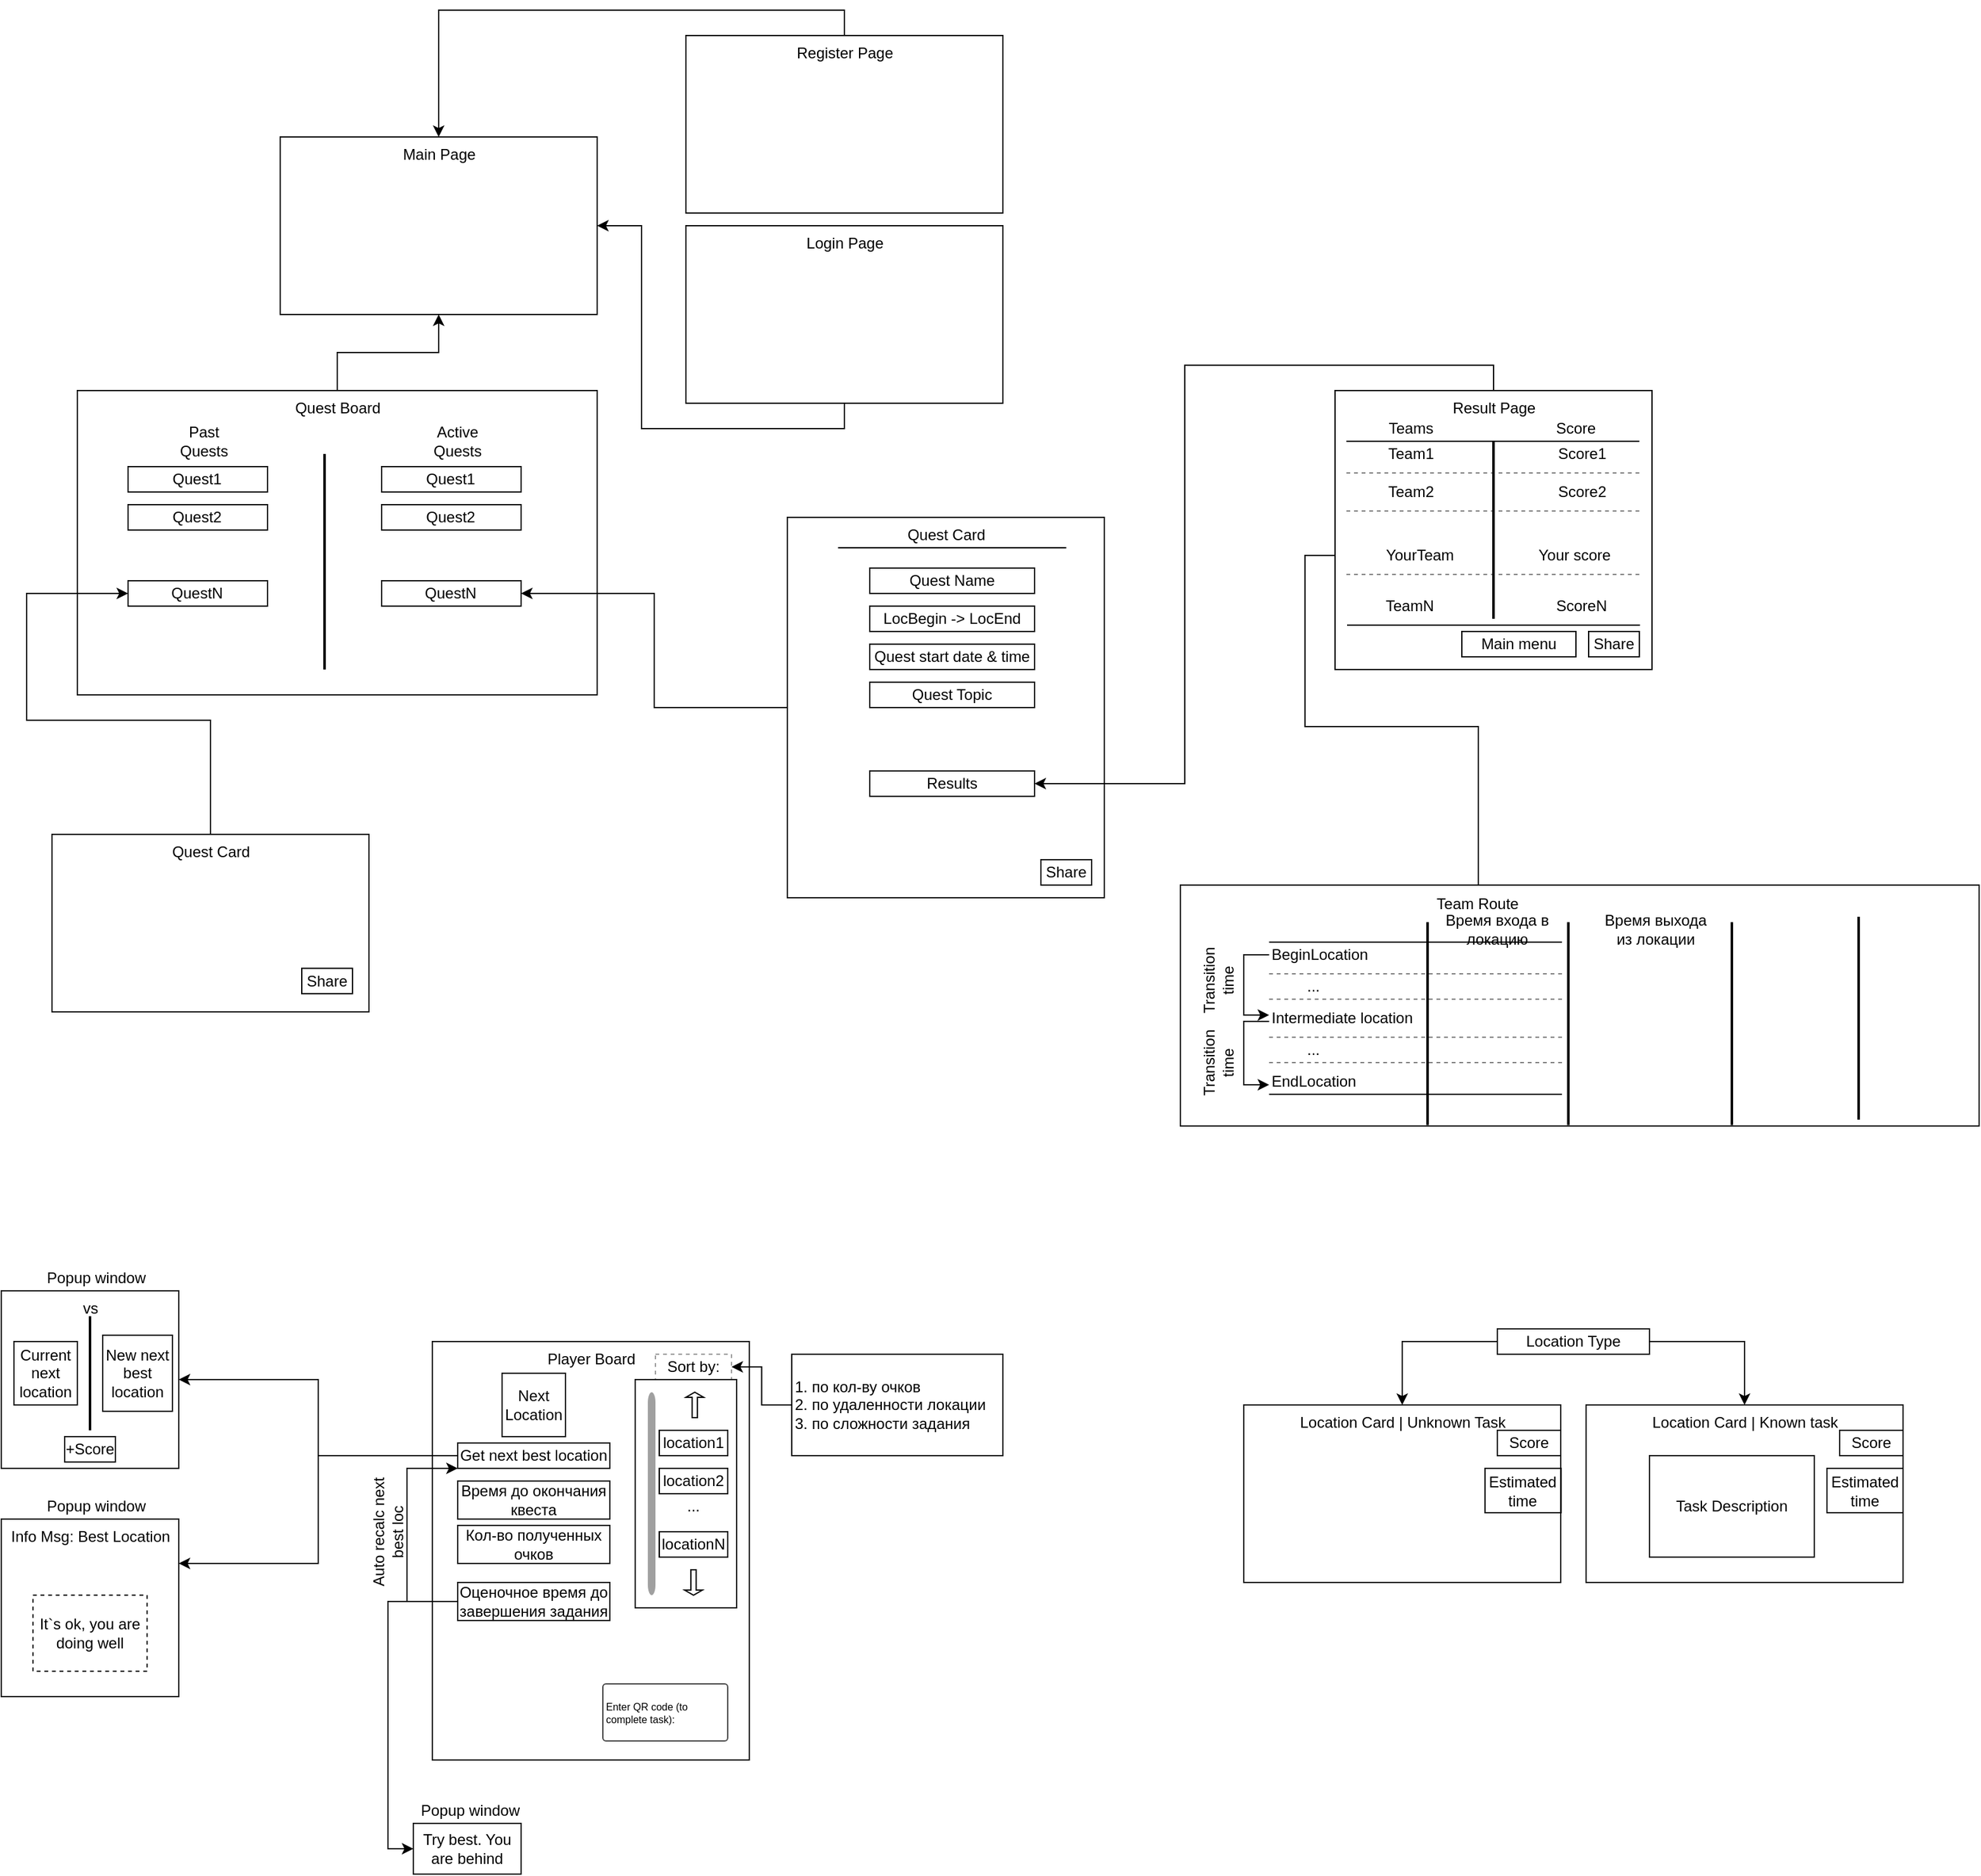 <mxfile version="12.4.3" type="github" pages="1">
  <diagram id="uhWmLtL_mlbMSiD60dIe" name="Page-1">
    <mxGraphModel dx="321" dy="1556" grid="1" gridSize="10" guides="1" tooltips="1" connect="1" arrows="1" fold="1" page="1" pageScale="1" pageWidth="827" pageHeight="1169" math="0" shadow="0">
      <root>
        <mxCell id="0"/>
        <mxCell id="1" parent="0"/>
        <mxCell id="awnS2J-k5LD-N1z2mUiL-90" value="Player Board" style="html=1;verticalAlign=top;" parent="1" vertex="1">
          <mxGeometry x="400" y="410" width="250" height="330" as="geometry"/>
        </mxCell>
        <mxCell id="awnS2J-k5LD-N1z2mUiL-102" value="" style="rounded=0;whiteSpace=wrap;html=1;strokeColor=#000000;" parent="1" vertex="1">
          <mxGeometry x="560" y="440" width="80" height="180" as="geometry"/>
        </mxCell>
        <mxCell id="awnS2J-k5LD-N1z2mUiL-8" style="edgeStyle=orthogonalEdgeStyle;rounded=0;orthogonalLoop=1;jettySize=auto;html=1;exitX=0.5;exitY=0;exitDx=0;exitDy=0;entryX=0.5;entryY=0;entryDx=0;entryDy=0;" parent="1" source="awnS2J-k5LD-N1z2mUiL-2" target="awnS2J-k5LD-N1z2mUiL-7" edge="1">
          <mxGeometry relative="1" as="geometry">
            <mxPoint x="110" y="-390" as="sourcePoint"/>
            <mxPoint x="440" y="-370" as="targetPoint"/>
          </mxGeometry>
        </mxCell>
        <mxCell id="awnS2J-k5LD-N1z2mUiL-2" value="Register Page" style="html=1;verticalAlign=top;" parent="1" vertex="1">
          <mxGeometry x="600" y="-620" width="250" height="140" as="geometry"/>
        </mxCell>
        <mxCell id="awnS2J-k5LD-N1z2mUiL-5" value="Login Page" style="html=1;verticalAlign=top;" parent="1" vertex="1">
          <mxGeometry x="600" y="-470" width="250" height="140" as="geometry"/>
        </mxCell>
        <mxCell id="awnS2J-k5LD-N1z2mUiL-7" value="Main Page" style="html=1;verticalAlign=top;" parent="1" vertex="1">
          <mxGeometry x="280" y="-540" width="250" height="140" as="geometry"/>
        </mxCell>
        <mxCell id="awnS2J-k5LD-N1z2mUiL-9" style="edgeStyle=orthogonalEdgeStyle;rounded=0;orthogonalLoop=1;jettySize=auto;html=1;exitX=0.5;exitY=1;exitDx=0;exitDy=0;entryX=1;entryY=0.5;entryDx=0;entryDy=0;" parent="1" source="awnS2J-k5LD-N1z2mUiL-5" target="awnS2J-k5LD-N1z2mUiL-7" edge="1">
          <mxGeometry relative="1" as="geometry">
            <mxPoint x="20" y="-450.003" as="sourcePoint"/>
            <mxPoint x="330" y="-450.003" as="targetPoint"/>
          </mxGeometry>
        </mxCell>
        <mxCell id="awnS2J-k5LD-N1z2mUiL-18" value="" style="group" parent="1" vertex="1" connectable="0">
          <mxGeometry x="120" y="-340" width="410" height="240" as="geometry"/>
        </mxCell>
        <mxCell id="awnS2J-k5LD-N1z2mUiL-11" value="Quest Board" style="html=1;verticalAlign=top;" parent="awnS2J-k5LD-N1z2mUiL-18" vertex="1">
          <mxGeometry width="410" height="240" as="geometry"/>
        </mxCell>
        <mxCell id="awnS2J-k5LD-N1z2mUiL-15" value="" style="group" parent="awnS2J-k5LD-N1z2mUiL-18" vertex="1" connectable="0">
          <mxGeometry x="40" y="60" width="120" height="20" as="geometry"/>
        </mxCell>
        <mxCell id="awnS2J-k5LD-N1z2mUiL-80" value="" style="group" parent="awnS2J-k5LD-N1z2mUiL-15" vertex="1" connectable="0">
          <mxGeometry width="110" height="20" as="geometry"/>
        </mxCell>
        <mxCell id="awnS2J-k5LD-N1z2mUiL-12" value="" style="rounded=0;whiteSpace=wrap;html=1;" parent="awnS2J-k5LD-N1z2mUiL-80" vertex="1">
          <mxGeometry width="110" height="20" as="geometry"/>
        </mxCell>
        <mxCell id="awnS2J-k5LD-N1z2mUiL-13" value="Quest1" style="text;html=1;strokeColor=none;fillColor=none;align=center;verticalAlign=middle;whiteSpace=wrap;rounded=0;" parent="awnS2J-k5LD-N1z2mUiL-80" vertex="1">
          <mxGeometry x="13.33" y="6.66" width="83.33" height="6.67" as="geometry"/>
        </mxCell>
        <mxCell id="awnS2J-k5LD-N1z2mUiL-29" value="Past Quests" style="text;html=1;strokeColor=none;fillColor=none;align=center;verticalAlign=middle;whiteSpace=wrap;rounded=0;" parent="awnS2J-k5LD-N1z2mUiL-18" vertex="1">
          <mxGeometry x="80" y="30" width="40" height="20" as="geometry"/>
        </mxCell>
        <mxCell id="awnS2J-k5LD-N1z2mUiL-30" value="Active Quests" style="text;html=1;strokeColor=none;fillColor=none;align=center;verticalAlign=middle;whiteSpace=wrap;rounded=0;" parent="awnS2J-k5LD-N1z2mUiL-18" vertex="1">
          <mxGeometry x="280" y="30" width="40" height="20" as="geometry"/>
        </mxCell>
        <mxCell id="awnS2J-k5LD-N1z2mUiL-40" value="" style="group" parent="awnS2J-k5LD-N1z2mUiL-18" vertex="1" connectable="0">
          <mxGeometry x="240" y="60" width="120" height="20" as="geometry"/>
        </mxCell>
        <mxCell id="awnS2J-k5LD-N1z2mUiL-78" value="" style="group" parent="awnS2J-k5LD-N1z2mUiL-40" vertex="1" connectable="0">
          <mxGeometry width="110" height="20" as="geometry"/>
        </mxCell>
        <mxCell id="awnS2J-k5LD-N1z2mUiL-41" value="" style="rounded=0;whiteSpace=wrap;html=1;" parent="awnS2J-k5LD-N1z2mUiL-78" vertex="1">
          <mxGeometry width="110" height="20" as="geometry"/>
        </mxCell>
        <mxCell id="awnS2J-k5LD-N1z2mUiL-42" value="Quest1" style="text;html=1;strokeColor=none;fillColor=none;align=center;verticalAlign=middle;whiteSpace=wrap;rounded=0;" parent="awnS2J-k5LD-N1z2mUiL-78" vertex="1">
          <mxGeometry x="13.33" y="6.66" width="83.33" height="6.67" as="geometry"/>
        </mxCell>
        <mxCell id="awnS2J-k5LD-N1z2mUiL-46" value="" style="group" parent="awnS2J-k5LD-N1z2mUiL-18" vertex="1" connectable="0">
          <mxGeometry x="40" y="90" width="120" height="20" as="geometry"/>
        </mxCell>
        <mxCell id="awnS2J-k5LD-N1z2mUiL-81" value="" style="group" parent="awnS2J-k5LD-N1z2mUiL-46" vertex="1" connectable="0">
          <mxGeometry width="110" height="20" as="geometry"/>
        </mxCell>
        <mxCell id="awnS2J-k5LD-N1z2mUiL-47" value="" style="rounded=0;whiteSpace=wrap;html=1;" parent="awnS2J-k5LD-N1z2mUiL-81" vertex="1">
          <mxGeometry width="110" height="20" as="geometry"/>
        </mxCell>
        <mxCell id="awnS2J-k5LD-N1z2mUiL-48" value="Quest2" style="text;html=1;strokeColor=none;fillColor=none;align=center;verticalAlign=middle;whiteSpace=wrap;rounded=0;" parent="awnS2J-k5LD-N1z2mUiL-81" vertex="1">
          <mxGeometry x="13.33" y="6.66" width="83.33" height="6.67" as="geometry"/>
        </mxCell>
        <mxCell id="awnS2J-k5LD-N1z2mUiL-75" value="" style="group" parent="awnS2J-k5LD-N1z2mUiL-18" vertex="1" connectable="0">
          <mxGeometry x="40" y="150" width="110" height="20" as="geometry"/>
        </mxCell>
        <mxCell id="awnS2J-k5LD-N1z2mUiL-73" value="" style="rounded=0;whiteSpace=wrap;html=1;" parent="awnS2J-k5LD-N1z2mUiL-75" vertex="1">
          <mxGeometry width="110" height="20" as="geometry"/>
        </mxCell>
        <mxCell id="awnS2J-k5LD-N1z2mUiL-74" value="QuestN" style="text;html=1;strokeColor=none;fillColor=none;align=center;verticalAlign=middle;whiteSpace=wrap;rounded=0;" parent="awnS2J-k5LD-N1z2mUiL-75" vertex="1">
          <mxGeometry x="13.33" y="6.66" width="83.33" height="6.67" as="geometry"/>
        </mxCell>
        <mxCell id="awnS2J-k5LD-N1z2mUiL-76" value="" style="group" parent="awnS2J-k5LD-N1z2mUiL-18" vertex="1" connectable="0">
          <mxGeometry x="240" y="150" width="110" height="20" as="geometry"/>
        </mxCell>
        <mxCell id="awnS2J-k5LD-N1z2mUiL-71" value="" style="rounded=0;whiteSpace=wrap;html=1;" parent="awnS2J-k5LD-N1z2mUiL-76" vertex="1">
          <mxGeometry width="110" height="20" as="geometry"/>
        </mxCell>
        <mxCell id="awnS2J-k5LD-N1z2mUiL-72" value="QuestN" style="text;html=1;strokeColor=none;fillColor=none;align=center;verticalAlign=middle;whiteSpace=wrap;rounded=0;" parent="awnS2J-k5LD-N1z2mUiL-76" vertex="1">
          <mxGeometry x="13.33" y="6.66" width="83.33" height="6.67" as="geometry"/>
        </mxCell>
        <mxCell id="awnS2J-k5LD-N1z2mUiL-77" value="" style="group" parent="awnS2J-k5LD-N1z2mUiL-18" vertex="1" connectable="0">
          <mxGeometry x="240" y="90" width="120" height="20" as="geometry"/>
        </mxCell>
        <mxCell id="awnS2J-k5LD-N1z2mUiL-43" value="" style="group" parent="awnS2J-k5LD-N1z2mUiL-77" vertex="1" connectable="0">
          <mxGeometry width="120" height="20" as="geometry"/>
        </mxCell>
        <mxCell id="awnS2J-k5LD-N1z2mUiL-44" value="" style="rounded=0;whiteSpace=wrap;html=1;" parent="awnS2J-k5LD-N1z2mUiL-43" vertex="1">
          <mxGeometry width="110" height="20" as="geometry"/>
        </mxCell>
        <mxCell id="awnS2J-k5LD-N1z2mUiL-45" value="Quest2" style="text;html=1;strokeColor=none;fillColor=none;align=center;verticalAlign=middle;whiteSpace=wrap;rounded=0;" parent="awnS2J-k5LD-N1z2mUiL-43" vertex="1">
          <mxGeometry x="13.33" y="6.66" width="83.33" height="6.67" as="geometry"/>
        </mxCell>
        <mxCell id="awnS2J-k5LD-N1z2mUiL-100" value="" style="line;strokeWidth=2;direction=south;html=1;" parent="awnS2J-k5LD-N1z2mUiL-18" vertex="1">
          <mxGeometry x="190" y="50" width="10" height="170" as="geometry"/>
        </mxCell>
        <mxCell id="awnS2J-k5LD-N1z2mUiL-82" style="edgeStyle=orthogonalEdgeStyle;rounded=0;orthogonalLoop=1;jettySize=auto;html=1;exitX=0.5;exitY=0;exitDx=0;exitDy=0;entryX=0.5;entryY=1;entryDx=0;entryDy=0;" parent="1" source="awnS2J-k5LD-N1z2mUiL-11" target="awnS2J-k5LD-N1z2mUiL-7" edge="1">
          <mxGeometry relative="1" as="geometry"/>
        </mxCell>
        <mxCell id="awnS2J-k5LD-N1z2mUiL-85" style="edgeStyle=orthogonalEdgeStyle;rounded=0;orthogonalLoop=1;jettySize=auto;html=1;entryX=1;entryY=0.5;entryDx=0;entryDy=0;" parent="1" source="awnS2J-k5LD-N1z2mUiL-84" target="awnS2J-k5LD-N1z2mUiL-71" edge="1">
          <mxGeometry relative="1" as="geometry"/>
        </mxCell>
        <mxCell id="awnS2J-k5LD-N1z2mUiL-87" style="edgeStyle=orthogonalEdgeStyle;rounded=0;orthogonalLoop=1;jettySize=auto;html=1;entryX=0;entryY=0.5;entryDx=0;entryDy=0;" parent="1" source="awnS2J-k5LD-N1z2mUiL-86" target="awnS2J-k5LD-N1z2mUiL-73" edge="1">
          <mxGeometry relative="1" as="geometry"/>
        </mxCell>
        <mxCell id="awnS2J-k5LD-N1z2mUiL-101" value="" style="html=1;verticalLabelPosition=bottom;labelBackgroundColor=#ffffff;verticalAlign=top;shadow=0;dashed=0;strokeWidth=2;shape=mxgraph.ios7.misc.scroll_(vertical);fillColor=#a0a0a0;" parent="1" vertex="1">
          <mxGeometry x="570" y="450" width="6" height="160" as="geometry"/>
        </mxCell>
        <mxCell id="awnS2J-k5LD-N1z2mUiL-103" value="Sort by:" style="text;html=1;strokeColor=#000000;fillColor=none;align=center;verticalAlign=middle;whiteSpace=wrap;rounded=0;dashed=1;opacity=40;" parent="1" vertex="1">
          <mxGeometry x="576" y="420" width="60" height="20" as="geometry"/>
        </mxCell>
        <mxCell id="awnS2J-k5LD-N1z2mUiL-122" style="edgeStyle=orthogonalEdgeStyle;rounded=0;orthogonalLoop=1;jettySize=auto;html=1;exitX=0;exitY=0.5;exitDx=0;exitDy=0;entryX=1;entryY=0.5;entryDx=0;entryDy=0;" parent="1" source="awnS2J-k5LD-N1z2mUiL-105" target="awnS2J-k5LD-N1z2mUiL-93" edge="1">
          <mxGeometry relative="1" as="geometry"/>
        </mxCell>
        <mxCell id="awnS2J-k5LD-N1z2mUiL-123" style="edgeStyle=orthogonalEdgeStyle;rounded=0;orthogonalLoop=1;jettySize=auto;html=1;exitX=0;exitY=0.5;exitDx=0;exitDy=0;entryX=1;entryY=0.25;entryDx=0;entryDy=0;" parent="1" source="awnS2J-k5LD-N1z2mUiL-105" target="awnS2J-k5LD-N1z2mUiL-120" edge="1">
          <mxGeometry relative="1" as="geometry"/>
        </mxCell>
        <mxCell id="awnS2J-k5LD-N1z2mUiL-104" value="Next Location " style="text;html=1;strokeColor=#000000;fillColor=none;align=center;verticalAlign=middle;whiteSpace=wrap;rounded=0;" parent="1" vertex="1">
          <mxGeometry x="455" y="435" width="50" height="50" as="geometry"/>
        </mxCell>
        <mxCell id="awnS2J-k5LD-N1z2mUiL-105" value="Get next best location" style="text;html=1;strokeColor=#000000;fillColor=none;align=center;verticalAlign=middle;whiteSpace=wrap;rounded=0;" parent="1" vertex="1">
          <mxGeometry x="420" y="490" width="120" height="20" as="geometry"/>
        </mxCell>
        <mxCell id="awnS2J-k5LD-N1z2mUiL-106" value="location1" style="text;html=1;strokeColor=#000000;fillColor=none;align=center;verticalAlign=middle;whiteSpace=wrap;rounded=0;" parent="1" vertex="1">
          <mxGeometry x="579" y="480" width="54" height="20" as="geometry"/>
        </mxCell>
        <mxCell id="awnS2J-k5LD-N1z2mUiL-107" value="location2" style="text;html=1;strokeColor=#000000;fillColor=none;align=center;verticalAlign=middle;whiteSpace=wrap;rounded=0;" parent="1" vertex="1">
          <mxGeometry x="579" y="510" width="54" height="20" as="geometry"/>
        </mxCell>
        <mxCell id="awnS2J-k5LD-N1z2mUiL-108" value="locationN" style="text;html=1;strokeColor=#000000;fillColor=none;align=center;verticalAlign=middle;whiteSpace=wrap;rounded=0;" parent="1" vertex="1">
          <mxGeometry x="579" y="560" width="54" height="20" as="geometry"/>
        </mxCell>
        <mxCell id="awnS2J-k5LD-N1z2mUiL-109" value="..." style="text;html=1;strokeColor=none;fillColor=none;align=center;verticalAlign=middle;whiteSpace=wrap;rounded=0;" parent="1" vertex="1">
          <mxGeometry x="579" y="530" width="54" height="20" as="geometry"/>
        </mxCell>
        <mxCell id="awnS2J-k5LD-N1z2mUiL-112" value="" style="shape=singleArrow;direction=south;whiteSpace=wrap;html=1;strokeColor=#000000;" parent="1" vertex="1">
          <mxGeometry x="599" y="590" width="14" height="20" as="geometry"/>
        </mxCell>
        <mxCell id="awnS2J-k5LD-N1z2mUiL-113" value="" style="shape=singleArrow;direction=south;whiteSpace=wrap;html=1;strokeColor=#000000;rotation=180;" parent="1" vertex="1">
          <mxGeometry x="600" y="450" width="14" height="20" as="geometry"/>
        </mxCell>
        <mxCell id="awnS2J-k5LD-N1z2mUiL-114" value="Время до окончания квеста" style="text;html=1;strokeColor=#000000;fillColor=none;align=center;verticalAlign=middle;whiteSpace=wrap;rounded=0;" parent="1" vertex="1">
          <mxGeometry x="420" y="520" width="120" height="30" as="geometry"/>
        </mxCell>
        <mxCell id="awnS2J-k5LD-N1z2mUiL-115" value="Кол-во полученных очков" style="text;html=1;strokeColor=#000000;fillColor=none;align=center;verticalAlign=middle;whiteSpace=wrap;rounded=0;" parent="1" vertex="1">
          <mxGeometry x="420" y="555" width="120" height="30" as="geometry"/>
        </mxCell>
        <mxCell id="awnS2J-k5LD-N1z2mUiL-126" style="edgeStyle=orthogonalEdgeStyle;rounded=0;orthogonalLoop=1;jettySize=auto;html=1;exitX=0;exitY=0.5;exitDx=0;exitDy=0;entryX=0;entryY=0.5;entryDx=0;entryDy=0;" parent="1" source="awnS2J-k5LD-N1z2mUiL-116" target="awnS2J-k5LD-N1z2mUiL-125" edge="1">
          <mxGeometry relative="1" as="geometry">
            <mxPoint x="350" y="800" as="targetPoint"/>
          </mxGeometry>
        </mxCell>
        <mxCell id="awnS2J-k5LD-N1z2mUiL-116" value="Оценочное время до завершения задания" style="text;html=1;strokeColor=#000000;fillColor=none;align=center;verticalAlign=middle;whiteSpace=wrap;rounded=0;" parent="1" vertex="1">
          <mxGeometry x="420" y="600" width="120" height="30" as="geometry"/>
        </mxCell>
        <mxCell id="awnS2J-k5LD-N1z2mUiL-119" value="" style="group" parent="1" vertex="1" connectable="0">
          <mxGeometry x="60" y="530" width="150" height="160" as="geometry"/>
        </mxCell>
        <mxCell id="awnS2J-k5LD-N1z2mUiL-120" value="Info Msg: Best Location" style="html=1;verticalAlign=top;" parent="awnS2J-k5LD-N1z2mUiL-119" vertex="1">
          <mxGeometry y="20" width="140" height="140" as="geometry"/>
        </mxCell>
        <mxCell id="awnS2J-k5LD-N1z2mUiL-121" value="Popup window" style="text;html=1;strokeColor=none;fillColor=none;align=center;verticalAlign=middle;whiteSpace=wrap;rounded=0;" parent="awnS2J-k5LD-N1z2mUiL-119" vertex="1">
          <mxGeometry x="25" width="100" height="20" as="geometry"/>
        </mxCell>
        <mxCell id="awnS2J-k5LD-N1z2mUiL-127" value="It`s ok, you are doing well" style="text;html=1;strokeColor=#000000;fillColor=none;align=center;verticalAlign=middle;whiteSpace=wrap;rounded=0;dashed=1;" parent="awnS2J-k5LD-N1z2mUiL-119" vertex="1">
          <mxGeometry x="25" y="80" width="90" height="60" as="geometry"/>
        </mxCell>
        <mxCell id="awnS2J-k5LD-N1z2mUiL-187" value="" style="group" parent="1" vertex="1" connectable="0">
          <mxGeometry x="380" y="760" width="100" height="70" as="geometry"/>
        </mxCell>
        <mxCell id="awnS2J-k5LD-N1z2mUiL-125" value="Try best. You are behind" style="text;html=1;strokeColor=#000000;fillColor=none;align=center;verticalAlign=middle;whiteSpace=wrap;rounded=0;" parent="awnS2J-k5LD-N1z2mUiL-187" vertex="1">
          <mxGeometry x="5" y="30" width="85" height="40" as="geometry"/>
        </mxCell>
        <mxCell id="awnS2J-k5LD-N1z2mUiL-186" value="Popup window" style="text;html=1;strokeColor=none;fillColor=none;align=center;verticalAlign=middle;whiteSpace=wrap;rounded=0;" parent="awnS2J-k5LD-N1z2mUiL-187" vertex="1">
          <mxGeometry y="10" width="100" height="20" as="geometry"/>
        </mxCell>
        <mxCell id="awnS2J-k5LD-N1z2mUiL-189" value="" style="group" parent="1" vertex="1" connectable="0">
          <mxGeometry x="60" y="350" width="155" height="200" as="geometry"/>
        </mxCell>
        <mxCell id="awnS2J-k5LD-N1z2mUiL-118" value="" style="group" parent="awnS2J-k5LD-N1z2mUiL-189" vertex="1" connectable="0">
          <mxGeometry width="150" height="160" as="geometry"/>
        </mxCell>
        <mxCell id="awnS2J-k5LD-N1z2mUiL-93" value="vs" style="html=1;verticalAlign=top;" parent="awnS2J-k5LD-N1z2mUiL-118" vertex="1">
          <mxGeometry y="20" width="140" height="140" as="geometry"/>
        </mxCell>
        <mxCell id="awnS2J-k5LD-N1z2mUiL-117" value="Popup window" style="text;html=1;strokeColor=none;fillColor=none;align=center;verticalAlign=middle;whiteSpace=wrap;rounded=0;" parent="awnS2J-k5LD-N1z2mUiL-118" vertex="1">
          <mxGeometry x="25" width="100" height="20" as="geometry"/>
        </mxCell>
        <mxCell id="awnS2J-k5LD-N1z2mUiL-183" value="Current next location" style="text;html=1;strokeColor=#000000;fillColor=none;align=center;verticalAlign=middle;whiteSpace=wrap;rounded=0;" parent="awnS2J-k5LD-N1z2mUiL-118" vertex="1">
          <mxGeometry x="10" y="60" width="50" height="50" as="geometry"/>
        </mxCell>
        <mxCell id="awnS2J-k5LD-N1z2mUiL-184" value="New next best location" style="text;html=1;strokeColor=#000000;fillColor=none;align=center;verticalAlign=middle;whiteSpace=wrap;rounded=0;" parent="awnS2J-k5LD-N1z2mUiL-118" vertex="1">
          <mxGeometry x="80" y="55" width="55" height="60" as="geometry"/>
        </mxCell>
        <mxCell id="awnS2J-k5LD-N1z2mUiL-185" value="+Score" style="text;html=1;strokeColor=#000000;fillColor=none;align=center;verticalAlign=middle;whiteSpace=wrap;rounded=0;" parent="awnS2J-k5LD-N1z2mUiL-118" vertex="1">
          <mxGeometry x="50" y="135" width="40" height="20" as="geometry"/>
        </mxCell>
        <mxCell id="awnS2J-k5LD-N1z2mUiL-182" value="" style="line;strokeWidth=2;direction=south;html=1;" parent="awnS2J-k5LD-N1z2mUiL-118" vertex="1">
          <mxGeometry x="65" y="40" width="10" height="90" as="geometry"/>
        </mxCell>
        <mxCell id="awnS2J-k5LD-N1z2mUiL-190" value="" style="group" parent="1" vertex="1" connectable="0">
          <mxGeometry x="310" y="510" width="110" height="105" as="geometry"/>
        </mxCell>
        <mxCell id="awnS2J-k5LD-N1z2mUiL-124" style="edgeStyle=orthogonalEdgeStyle;rounded=0;orthogonalLoop=1;jettySize=auto;html=1;exitX=0;exitY=0.5;exitDx=0;exitDy=0;entryX=0;entryY=1;entryDx=0;entryDy=0;" parent="awnS2J-k5LD-N1z2mUiL-190" source="awnS2J-k5LD-N1z2mUiL-116" target="awnS2J-k5LD-N1z2mUiL-105" edge="1">
          <mxGeometry relative="1" as="geometry">
            <Array as="points">
              <mxPoint x="70" y="105"/>
              <mxPoint x="70"/>
            </Array>
          </mxGeometry>
        </mxCell>
        <mxCell id="awnS2J-k5LD-N1z2mUiL-188" value="Auto recalc next best loc" style="text;html=1;strokeColor=none;fillColor=none;align=center;verticalAlign=middle;whiteSpace=wrap;rounded=0;rotation=-90;" parent="awnS2J-k5LD-N1z2mUiL-190" vertex="1">
          <mxGeometry y="40" width="110" height="20" as="geometry"/>
        </mxCell>
        <mxCell id="awnS2J-k5LD-N1z2mUiL-227" value="Enter QR code (to complete task):" style="strokeWidth=1;html=1;shadow=0;dashed=0;shape=mxgraph.ios.iTextInput;strokeColor=#444444;buttonText=;fontSize=8;whiteSpace=wrap;align=left;fillColor=none;" parent="1" vertex="1">
          <mxGeometry x="534.5" y="680" width="98.5" height="45" as="geometry"/>
        </mxCell>
        <mxCell id="awnS2J-k5LD-N1z2mUiL-233" style="edgeStyle=orthogonalEdgeStyle;rounded=0;orthogonalLoop=1;jettySize=auto;html=1;exitX=0;exitY=0.5;exitDx=0;exitDy=0;entryX=1;entryY=0.5;entryDx=0;entryDy=0;" parent="1" source="awnS2J-k5LD-N1z2mUiL-232" target="awnS2J-k5LD-N1z2mUiL-103" edge="1">
          <mxGeometry relative="1" as="geometry"/>
        </mxCell>
        <mxCell id="awnS2J-k5LD-N1z2mUiL-232" value="1. по кол-ву очков&lt;br&gt;2. по удаленности локации&lt;br&gt;3. по сложности задания" style="text;html=1;strokeColor=#000000;fillColor=none;align=left;verticalAlign=middle;whiteSpace=wrap;rounded=0;" parent="1" vertex="1">
          <mxGeometry x="683.5" y="420" width="166.5" height="80" as="geometry"/>
        </mxCell>
        <mxCell id="awnS2J-k5LD-N1z2mUiL-241" value="" style="group" parent="1" vertex="1" connectable="0">
          <mxGeometry x="680" y="-240" width="250" height="300" as="geometry"/>
        </mxCell>
        <mxCell id="awnS2J-k5LD-N1z2mUiL-84" value="Quest Card" style="html=1;verticalAlign=top;" parent="awnS2J-k5LD-N1z2mUiL-241" vertex="1">
          <mxGeometry width="250" height="300" as="geometry"/>
        </mxCell>
        <mxCell id="awnS2J-k5LD-N1z2mUiL-88" value="Share" style="text;html=1;strokeColor=#000000;fillColor=none;align=center;verticalAlign=middle;whiteSpace=wrap;rounded=0;" parent="awnS2J-k5LD-N1z2mUiL-241" vertex="1">
          <mxGeometry x="200" y="270" width="40" height="20" as="geometry"/>
        </mxCell>
        <mxCell id="awnS2J-k5LD-N1z2mUiL-221" value="" style="line;strokeWidth=1;fillColor=none;align=left;verticalAlign=middle;spacingTop=-1;spacingLeft=3;spacingRight=3;rotatable=0;labelPosition=right;points=[];portConstraint=eastwest;fontSize=12;" parent="awnS2J-k5LD-N1z2mUiL-241" vertex="1">
          <mxGeometry x="40" y="20" width="180" height="8" as="geometry"/>
        </mxCell>
        <mxCell id="awnS2J-k5LD-N1z2mUiL-250" value="LocBegin -&amp;gt; LocEnd" style="text;html=1;strokeColor=#000000;fillColor=none;align=center;verticalAlign=middle;whiteSpace=wrap;rounded=0;" parent="awnS2J-k5LD-N1z2mUiL-241" vertex="1">
          <mxGeometry x="65" y="70" width="130" height="20" as="geometry"/>
        </mxCell>
        <mxCell id="awnS2J-k5LD-N1z2mUiL-223" value="Quest start date &amp;amp; time" style="text;html=1;strokeColor=#000000;fillColor=none;align=center;verticalAlign=middle;whiteSpace=wrap;rounded=0;" parent="awnS2J-k5LD-N1z2mUiL-241" vertex="1">
          <mxGeometry x="65" y="100" width="130" height="20" as="geometry"/>
        </mxCell>
        <mxCell id="awnS2J-k5LD-N1z2mUiL-224" value="Quest Topic" style="text;html=1;strokeColor=#000000;fillColor=none;align=center;verticalAlign=middle;whiteSpace=wrap;rounded=0;" parent="awnS2J-k5LD-N1z2mUiL-241" vertex="1">
          <mxGeometry x="65" y="130" width="130" height="20" as="geometry"/>
        </mxCell>
        <mxCell id="awnS2J-k5LD-N1z2mUiL-220" value="Quest Name" style="text;html=1;strokeColor=#000000;fillColor=none;align=center;verticalAlign=middle;whiteSpace=wrap;rounded=0;" parent="awnS2J-k5LD-N1z2mUiL-241" vertex="1">
          <mxGeometry x="65" y="40" width="130" height="20" as="geometry"/>
        </mxCell>
        <mxCell id="awnS2J-k5LD-N1z2mUiL-251" value="Results" style="text;html=1;strokeColor=#000000;fillColor=none;align=center;verticalAlign=middle;whiteSpace=wrap;rounded=0;" parent="awnS2J-k5LD-N1z2mUiL-241" vertex="1">
          <mxGeometry x="65" y="200" width="130" height="20" as="geometry"/>
        </mxCell>
        <mxCell id="awnS2J-k5LD-N1z2mUiL-242" value="" style="group" parent="1" vertex="1" connectable="0">
          <mxGeometry x="100" y="10.0" width="250" height="140" as="geometry"/>
        </mxCell>
        <mxCell id="awnS2J-k5LD-N1z2mUiL-238" value="" style="group" parent="awnS2J-k5LD-N1z2mUiL-242" vertex="1" connectable="0">
          <mxGeometry width="250" height="140" as="geometry"/>
        </mxCell>
        <mxCell id="awnS2J-k5LD-N1z2mUiL-86" value="Quest Card" style="html=1;verticalAlign=top;" parent="awnS2J-k5LD-N1z2mUiL-238" vertex="1">
          <mxGeometry width="250" height="140" as="geometry"/>
        </mxCell>
        <mxCell id="awnS2J-k5LD-N1z2mUiL-89" value="Share" style="text;html=1;strokeColor=#000000;fillColor=none;align=center;verticalAlign=middle;whiteSpace=wrap;rounded=0;" parent="awnS2J-k5LD-N1z2mUiL-238" vertex="1">
          <mxGeometry x="197" y="105.67" width="40" height="20" as="geometry"/>
        </mxCell>
        <mxCell id="awnS2J-k5LD-N1z2mUiL-259" style="edgeStyle=orthogonalEdgeStyle;rounded=0;orthogonalLoop=1;jettySize=auto;html=1;exitX=0.5;exitY=0;exitDx=0;exitDy=0;entryX=1;entryY=0.5;entryDx=0;entryDy=0;" parent="1" source="awnS2J-k5LD-N1z2mUiL-92" target="awnS2J-k5LD-N1z2mUiL-251" edge="1">
          <mxGeometry relative="1" as="geometry"/>
        </mxCell>
        <mxCell id="awnS2J-k5LD-N1z2mUiL-260" style="edgeStyle=orthogonalEdgeStyle;rounded=0;orthogonalLoop=1;jettySize=auto;html=1;exitX=0.5;exitY=0;exitDx=0;exitDy=0;entryX=0;entryY=0.5;entryDx=0;entryDy=0;" parent="1" source="awnS2J-k5LD-N1z2mUiL-246" target="awnS2J-k5LD-N1z2mUiL-207" edge="1">
          <mxGeometry relative="1" as="geometry"/>
        </mxCell>
        <mxCell id="XXiGXRDhDiNtQL4U2uST-3" value="" style="group" parent="1" vertex="1" connectable="0">
          <mxGeometry x="1000" y="50" width="620" height="245" as="geometry"/>
        </mxCell>
        <mxCell id="awnS2J-k5LD-N1z2mUiL-247" value="" style="group" parent="XXiGXRDhDiNtQL4U2uST-3" vertex="1" connectable="0">
          <mxGeometry x="50" width="570" height="245" as="geometry"/>
        </mxCell>
        <mxCell id="awnS2J-k5LD-N1z2mUiL-244" value="" style="rounded=0;whiteSpace=wrap;html=1;strokeColor=#000000;strokeWidth=1;fillColor=none;align=left;" parent="awnS2J-k5LD-N1z2mUiL-247" vertex="1">
          <mxGeometry x="-60" width="630" height="190" as="geometry"/>
        </mxCell>
        <mxCell id="awnS2J-k5LD-N1z2mUiL-246" value="Team Route" style="text;html=1;strokeColor=none;fillColor=none;align=center;verticalAlign=middle;whiteSpace=wrap;rounded=0;" parent="awnS2J-k5LD-N1z2mUiL-247" vertex="1">
          <mxGeometry x="58.333" width="233.333" height="29.231" as="geometry"/>
        </mxCell>
        <mxCell id="awnS2J-k5LD-N1z2mUiL-265" value="EndLocation" style="text;html=1;strokeColor=none;fillColor=none;align=left;verticalAlign=middle;whiteSpace=wrap;rounded=0;" parent="awnS2J-k5LD-N1z2mUiL-247" vertex="1">
          <mxGeometry x="10" y="150" width="90" height="10" as="geometry"/>
        </mxCell>
        <mxCell id="awnS2J-k5LD-N1z2mUiL-283" style="edgeStyle=orthogonalEdgeStyle;rounded=0;orthogonalLoop=1;jettySize=auto;html=1;exitX=0;exitY=0.5;exitDx=0;exitDy=0;entryX=0;entryY=0.25;entryDx=0;entryDy=0;" parent="awnS2J-k5LD-N1z2mUiL-247" source="awnS2J-k5LD-N1z2mUiL-266" target="awnS2J-k5LD-N1z2mUiL-267" edge="1">
          <mxGeometry relative="1" as="geometry"/>
        </mxCell>
        <mxCell id="awnS2J-k5LD-N1z2mUiL-266" value="BeginLocation" style="text;html=1;strokeColor=none;fillColor=none;align=left;verticalAlign=middle;whiteSpace=wrap;rounded=0;" parent="awnS2J-k5LD-N1z2mUiL-247" vertex="1">
          <mxGeometry x="10" y="50" width="100" height="10" as="geometry"/>
        </mxCell>
        <mxCell id="awnS2J-k5LD-N1z2mUiL-284" style="edgeStyle=orthogonalEdgeStyle;rounded=0;orthogonalLoop=1;jettySize=auto;html=1;entryX=0;entryY=0.75;entryDx=0;entryDy=0;exitX=0;exitY=0.75;exitDx=0;exitDy=0;" parent="awnS2J-k5LD-N1z2mUiL-247" source="awnS2J-k5LD-N1z2mUiL-267" target="awnS2J-k5LD-N1z2mUiL-265" edge="1">
          <mxGeometry relative="1" as="geometry">
            <mxPoint x="-130" y="100" as="sourcePoint"/>
          </mxGeometry>
        </mxCell>
        <mxCell id="awnS2J-k5LD-N1z2mUiL-267" value="Intermediate location" style="text;html=1;strokeColor=none;fillColor=none;align=left;verticalAlign=middle;whiteSpace=wrap;rounded=0;" parent="awnS2J-k5LD-N1z2mUiL-247" vertex="1">
          <mxGeometry x="10" y="100" width="120" height="10" as="geometry"/>
        </mxCell>
        <mxCell id="awnS2J-k5LD-N1z2mUiL-268" value="..." style="text;html=1;strokeColor=none;fillColor=none;align=center;verticalAlign=middle;whiteSpace=wrap;rounded=0;" parent="awnS2J-k5LD-N1z2mUiL-247" vertex="1">
          <mxGeometry x="-60" y="75" width="210" height="10" as="geometry"/>
        </mxCell>
        <mxCell id="awnS2J-k5LD-N1z2mUiL-269" value="..." style="text;html=1;strokeColor=none;fillColor=none;align=center;verticalAlign=middle;whiteSpace=wrap;rounded=0;" parent="awnS2J-k5LD-N1z2mUiL-247" vertex="1">
          <mxGeometry x="-60" y="125" width="210" height="10" as="geometry"/>
        </mxCell>
        <mxCell id="awnS2J-k5LD-N1z2mUiL-270" value="" style="line;strokeWidth=1;html=1;fillColor=none;dashed=1;opacity=50;" parent="awnS2J-k5LD-N1z2mUiL-247" vertex="1">
          <mxGeometry x="10" y="65" width="231" height="10" as="geometry"/>
        </mxCell>
        <mxCell id="awnS2J-k5LD-N1z2mUiL-271" value="" style="line;strokeWidth=1;html=1;fillColor=none;dashed=1;opacity=50;" parent="awnS2J-k5LD-N1z2mUiL-247" vertex="1">
          <mxGeometry x="10" y="85" width="231" height="10" as="geometry"/>
        </mxCell>
        <mxCell id="awnS2J-k5LD-N1z2mUiL-272" value="" style="line;strokeWidth=1;html=1;fillColor=none;dashed=1;opacity=50;" parent="awnS2J-k5LD-N1z2mUiL-247" vertex="1">
          <mxGeometry x="10" y="115" width="231" height="10" as="geometry"/>
        </mxCell>
        <mxCell id="awnS2J-k5LD-N1z2mUiL-273" value="" style="line;strokeWidth=1;html=1;fillColor=none;dashed=1;opacity=50;" parent="awnS2J-k5LD-N1z2mUiL-247" vertex="1">
          <mxGeometry x="10" y="135" width="231" height="10" as="geometry"/>
        </mxCell>
        <mxCell id="awnS2J-k5LD-N1z2mUiL-274" value="" style="line;strokeWidth=1;html=1;fillColor=none;" parent="awnS2J-k5LD-N1z2mUiL-247" vertex="1">
          <mxGeometry x="10" y="160" width="231" height="10" as="geometry"/>
        </mxCell>
        <mxCell id="awnS2J-k5LD-N1z2mUiL-275" value="" style="line;strokeWidth=1;html=1;fillColor=none;" parent="awnS2J-k5LD-N1z2mUiL-247" vertex="1">
          <mxGeometry x="10" y="40" width="231" height="10" as="geometry"/>
        </mxCell>
        <mxCell id="awnS2J-k5LD-N1z2mUiL-276" value="" style="line;strokeWidth=2;direction=south;html=1;fillColor=none;align=left;" parent="awnS2J-k5LD-N1z2mUiL-247" vertex="1">
          <mxGeometry x="130" y="29.23" width="10" height="160" as="geometry"/>
        </mxCell>
        <mxCell id="awnS2J-k5LD-N1z2mUiL-277" value="" style="line;strokeWidth=2;direction=south;html=1;fillColor=none;align=left;" parent="awnS2J-k5LD-N1z2mUiL-247" vertex="1">
          <mxGeometry x="241" y="29.23" width="10" height="160" as="geometry"/>
        </mxCell>
        <mxCell id="awnS2J-k5LD-N1z2mUiL-278" value="" style="line;strokeWidth=2;direction=south;html=1;fillColor=none;align=left;" parent="awnS2J-k5LD-N1z2mUiL-247" vertex="1">
          <mxGeometry x="370" y="29.23" width="10" height="160" as="geometry"/>
        </mxCell>
        <mxCell id="awnS2J-k5LD-N1z2mUiL-279" value="" style="line;strokeWidth=2;direction=south;html=1;fillColor=none;align=left;" parent="awnS2J-k5LD-N1z2mUiL-247" vertex="1">
          <mxGeometry x="470" y="25" width="10" height="160" as="geometry"/>
        </mxCell>
        <mxCell id="awnS2J-k5LD-N1z2mUiL-327" value="Время входа в локацию" style="text;html=1;strokeColor=none;fillColor=none;align=center;verticalAlign=middle;whiteSpace=wrap;rounded=0;" parent="awnS2J-k5LD-N1z2mUiL-247" vertex="1">
          <mxGeometry x="140" y="20.77" width="100" height="29.23" as="geometry"/>
        </mxCell>
        <mxCell id="awnS2J-k5LD-N1z2mUiL-328" value="Время выхода из локации" style="text;html=1;strokeColor=none;fillColor=none;align=center;verticalAlign=middle;whiteSpace=wrap;rounded=0;" parent="awnS2J-k5LD-N1z2mUiL-247" vertex="1">
          <mxGeometry x="270" y="20.77" width="90" height="29.23" as="geometry"/>
        </mxCell>
        <mxCell id="awnS2J-k5LD-N1z2mUiL-326" value="Transition time" style="text;html=1;strokeColor=none;fillColor=none;align=center;verticalAlign=middle;whiteSpace=wrap;rounded=0;rotation=270;" parent="XXiGXRDhDiNtQL4U2uST-3" vertex="1">
          <mxGeometry y="130" width="40" height="20" as="geometry"/>
        </mxCell>
        <mxCell id="awnS2J-k5LD-N1z2mUiL-325" value="Transition time" style="text;html=1;strokeColor=none;fillColor=none;align=center;verticalAlign=middle;whiteSpace=wrap;rounded=0;rotation=270;" parent="XXiGXRDhDiNtQL4U2uST-3" vertex="1">
          <mxGeometry y="65" width="40" height="20" as="geometry"/>
        </mxCell>
        <mxCell id="XXiGXRDhDiNtQL4U2uST-6" value="" style="group" parent="1" vertex="1" connectable="0">
          <mxGeometry x="1040" y="400" width="520" height="200" as="geometry"/>
        </mxCell>
        <mxCell id="awnS2J-k5LD-N1z2mUiL-91" value="Location Card | Unknown Task" style="html=1;verticalAlign=top;" parent="XXiGXRDhDiNtQL4U2uST-6" vertex="1">
          <mxGeometry y="60" width="250" height="140" as="geometry"/>
        </mxCell>
        <mxCell id="awnS2J-k5LD-N1z2mUiL-191" value="Location Card | Known task" style="html=1;verticalAlign=top;" parent="XXiGXRDhDiNtQL4U2uST-6" vertex="1">
          <mxGeometry x="270" y="60" width="250" height="140" as="geometry"/>
        </mxCell>
        <mxCell id="awnS2J-k5LD-N1z2mUiL-193" style="edgeStyle=orthogonalEdgeStyle;rounded=0;orthogonalLoop=1;jettySize=auto;html=1;exitX=1;exitY=0.5;exitDx=0;exitDy=0;entryX=0.5;entryY=0;entryDx=0;entryDy=0;" parent="XXiGXRDhDiNtQL4U2uST-6" source="awnS2J-k5LD-N1z2mUiL-192" target="awnS2J-k5LD-N1z2mUiL-191" edge="1">
          <mxGeometry relative="1" as="geometry">
            <mxPoint x="460" y="10" as="targetPoint"/>
          </mxGeometry>
        </mxCell>
        <mxCell id="awnS2J-k5LD-N1z2mUiL-194" style="edgeStyle=orthogonalEdgeStyle;rounded=0;orthogonalLoop=1;jettySize=auto;html=1;exitX=0;exitY=0.5;exitDx=0;exitDy=0;entryX=0.5;entryY=0;entryDx=0;entryDy=0;" parent="XXiGXRDhDiNtQL4U2uST-6" source="awnS2J-k5LD-N1z2mUiL-192" target="awnS2J-k5LD-N1z2mUiL-91" edge="1">
          <mxGeometry relative="1" as="geometry"/>
        </mxCell>
        <mxCell id="awnS2J-k5LD-N1z2mUiL-192" value="Location Type" style="text;html=1;strokeColor=#000000;fillColor=none;align=center;verticalAlign=middle;whiteSpace=wrap;rounded=0;" parent="XXiGXRDhDiNtQL4U2uST-6" vertex="1">
          <mxGeometry x="200" width="120" height="20" as="geometry"/>
        </mxCell>
        <mxCell id="awnS2J-k5LD-N1z2mUiL-195" value="" style="shape=image;html=1;verticalAlign=top;verticalLabelPosition=bottom;labelBackgroundColor=#ffffff;imageAspect=0;aspect=fixed;image=https://cdn2.iconfinder.com/data/icons/identificon/100/question-128.png;strokeColor=#000000;" parent="XXiGXRDhDiNtQL4U2uST-6" vertex="1">
          <mxGeometry x="90" y="100" width="70" height="70" as="geometry"/>
        </mxCell>
        <mxCell id="awnS2J-k5LD-N1z2mUiL-196" value="Task Description" style="text;html=1;strokeColor=#000000;fillColor=none;align=center;verticalAlign=middle;whiteSpace=wrap;rounded=0;" parent="XXiGXRDhDiNtQL4U2uST-6" vertex="1">
          <mxGeometry x="320" y="100" width="130" height="80" as="geometry"/>
        </mxCell>
        <mxCell id="awnS2J-k5LD-N1z2mUiL-197" value="Score" style="text;html=1;strokeColor=#000000;fillColor=none;align=center;verticalAlign=middle;whiteSpace=wrap;rounded=0;" parent="XXiGXRDhDiNtQL4U2uST-6" vertex="1">
          <mxGeometry x="470" y="80" width="50" height="20" as="geometry"/>
        </mxCell>
        <mxCell id="awnS2J-k5LD-N1z2mUiL-198" value="Score" style="text;html=1;strokeColor=#000000;fillColor=none;align=center;verticalAlign=middle;whiteSpace=wrap;rounded=0;" parent="XXiGXRDhDiNtQL4U2uST-6" vertex="1">
          <mxGeometry x="200" y="80" width="50" height="20" as="geometry"/>
        </mxCell>
        <mxCell id="awnS2J-k5LD-N1z2mUiL-234" value="Estimated time" style="text;html=1;strokeColor=#000000;fillColor=none;align=center;verticalAlign=middle;whiteSpace=wrap;rounded=0;" parent="XXiGXRDhDiNtQL4U2uST-6" vertex="1">
          <mxGeometry x="190.29" y="110" width="60" height="35" as="geometry"/>
        </mxCell>
        <mxCell id="awnS2J-k5LD-N1z2mUiL-235" value="Estimated time" style="text;html=1;strokeColor=#000000;fillColor=none;align=center;verticalAlign=middle;whiteSpace=wrap;rounded=0;" parent="XXiGXRDhDiNtQL4U2uST-6" vertex="1">
          <mxGeometry x="460" y="110" width="60" height="35" as="geometry"/>
        </mxCell>
        <mxCell id="XXiGXRDhDiNtQL4U2uST-13" value="" style="group" parent="1" vertex="1" connectable="0">
          <mxGeometry x="1112" y="-340" width="250" height="220" as="geometry"/>
        </mxCell>
        <mxCell id="awnS2J-k5LD-N1z2mUiL-253" value="" style="group" parent="XXiGXRDhDiNtQL4U2uST-13" vertex="1" connectable="0">
          <mxGeometry width="250" height="220" as="geometry"/>
        </mxCell>
        <mxCell id="awnS2J-k5LD-N1z2mUiL-92" value="Result Page" style="html=1;verticalAlign=top;" parent="awnS2J-k5LD-N1z2mUiL-253" vertex="1">
          <mxGeometry width="250" height="220" as="geometry"/>
        </mxCell>
        <mxCell id="awnS2J-k5LD-N1z2mUiL-199" value="" style="line;strokeWidth=2;direction=south;html=1;" parent="awnS2J-k5LD-N1z2mUiL-253" vertex="1">
          <mxGeometry x="120" y="40" width="10" height="140" as="geometry"/>
        </mxCell>
        <mxCell id="awnS2J-k5LD-N1z2mUiL-201" value="Teams" style="text;html=1;strokeColor=none;fillColor=none;align=center;verticalAlign=middle;whiteSpace=wrap;rounded=0;" parent="awnS2J-k5LD-N1z2mUiL-253" vertex="1">
          <mxGeometry x="40" y="20" width="40" height="20" as="geometry"/>
        </mxCell>
        <mxCell id="awnS2J-k5LD-N1z2mUiL-202" value="Score" style="text;html=1;strokeColor=none;fillColor=none;align=center;verticalAlign=middle;whiteSpace=wrap;rounded=0;" parent="awnS2J-k5LD-N1z2mUiL-253" vertex="1">
          <mxGeometry x="170" y="20" width="40" height="20" as="geometry"/>
        </mxCell>
        <mxCell id="awnS2J-k5LD-N1z2mUiL-203" value="Team1" style="text;html=1;strokeColor=none;fillColor=none;align=center;verticalAlign=middle;whiteSpace=wrap;rounded=0;strokeWidth=1;opacity=20;" parent="awnS2J-k5LD-N1z2mUiL-253" vertex="1">
          <mxGeometry x="40" y="40" width="40" height="20" as="geometry"/>
        </mxCell>
        <mxCell id="awnS2J-k5LD-N1z2mUiL-204" value="Share" style="text;html=1;strokeColor=#000000;fillColor=none;align=center;verticalAlign=middle;whiteSpace=wrap;rounded=0;" parent="awnS2J-k5LD-N1z2mUiL-253" vertex="1">
          <mxGeometry x="200" y="190" width="40" height="20" as="geometry"/>
        </mxCell>
        <mxCell id="awnS2J-k5LD-N1z2mUiL-205" value="Team2" style="text;html=1;strokeColor=none;fillColor=none;align=center;verticalAlign=middle;whiteSpace=wrap;rounded=0;strokeWidth=1;opacity=20;" parent="awnS2J-k5LD-N1z2mUiL-253" vertex="1">
          <mxGeometry x="40" y="70" width="40" height="20" as="geometry"/>
        </mxCell>
        <mxCell id="awnS2J-k5LD-N1z2mUiL-206" value="TeamN" style="text;html=1;strokeColor=none;fillColor=none;align=center;verticalAlign=middle;whiteSpace=wrap;rounded=0;strokeWidth=1;opacity=20;" parent="awnS2J-k5LD-N1z2mUiL-253" vertex="1">
          <mxGeometry x="39" y="160" width="40" height="20" as="geometry"/>
        </mxCell>
        <mxCell id="awnS2J-k5LD-N1z2mUiL-207" value="YourTeam" style="text;html=1;strokeColor=none;fillColor=none;align=center;verticalAlign=middle;whiteSpace=wrap;rounded=0;strokeWidth=1;opacity=20;" parent="awnS2J-k5LD-N1z2mUiL-253" vertex="1">
          <mxGeometry x="26.71" y="120" width="80" height="20" as="geometry"/>
        </mxCell>
        <mxCell id="awnS2J-k5LD-N1z2mUiL-209" value="Score1" style="text;html=1;strokeColor=none;fillColor=none;align=center;verticalAlign=middle;whiteSpace=wrap;rounded=0;strokeWidth=1;opacity=20;" parent="awnS2J-k5LD-N1z2mUiL-253" vertex="1">
          <mxGeometry x="170" y="40" width="50" height="20" as="geometry"/>
        </mxCell>
        <mxCell id="awnS2J-k5LD-N1z2mUiL-210" value="Score2" style="text;html=1;strokeColor=none;fillColor=none;align=center;verticalAlign=middle;whiteSpace=wrap;rounded=0;strokeWidth=1;opacity=20;" parent="awnS2J-k5LD-N1z2mUiL-253" vertex="1">
          <mxGeometry x="170" y="70" width="50" height="20" as="geometry"/>
        </mxCell>
        <mxCell id="awnS2J-k5LD-N1z2mUiL-211" value="Your score" style="text;html=1;strokeColor=none;fillColor=none;align=center;verticalAlign=middle;whiteSpace=wrap;rounded=0;strokeWidth=1;opacity=20;" parent="awnS2J-k5LD-N1z2mUiL-253" vertex="1">
          <mxGeometry x="159" y="120" width="60" height="20" as="geometry"/>
        </mxCell>
        <mxCell id="awnS2J-k5LD-N1z2mUiL-212" value="ScoreN" style="text;html=1;strokeColor=none;fillColor=none;align=center;verticalAlign=middle;whiteSpace=wrap;rounded=0;strokeWidth=1;opacity=20;" parent="awnS2J-k5LD-N1z2mUiL-253" vertex="1">
          <mxGeometry x="169" y="160" width="51" height="20" as="geometry"/>
        </mxCell>
        <mxCell id="awnS2J-k5LD-N1z2mUiL-213" value="" style="line;strokeWidth=1;html=1;fillColor=none;dashed=1;opacity=50;" parent="awnS2J-k5LD-N1z2mUiL-253" vertex="1">
          <mxGeometry x="9" y="60" width="231" height="10" as="geometry"/>
        </mxCell>
        <mxCell id="awnS2J-k5LD-N1z2mUiL-214" value="" style="line;strokeWidth=1;html=1;fillColor=none;dashed=1;opacity=50;" parent="awnS2J-k5LD-N1z2mUiL-253" vertex="1">
          <mxGeometry x="9" y="90" width="231" height="10" as="geometry"/>
        </mxCell>
        <mxCell id="awnS2J-k5LD-N1z2mUiL-215" value="" style="line;strokeWidth=1;html=1;fillColor=none;dashed=1;opacity=50;" parent="awnS2J-k5LD-N1z2mUiL-253" vertex="1">
          <mxGeometry x="9" y="140" width="231" height="10" as="geometry"/>
        </mxCell>
        <mxCell id="awnS2J-k5LD-N1z2mUiL-217" value="" style="line;strokeWidth=1;html=1;fillColor=none;" parent="awnS2J-k5LD-N1z2mUiL-253" vertex="1">
          <mxGeometry x="9.5" y="180" width="231" height="10" as="geometry"/>
        </mxCell>
        <mxCell id="awnS2J-k5LD-N1z2mUiL-218" value="" style="line;strokeWidth=1;html=1;fillColor=none;" parent="awnS2J-k5LD-N1z2mUiL-253" vertex="1">
          <mxGeometry x="9" y="35" width="231" height="10" as="geometry"/>
        </mxCell>
        <mxCell id="awnS2J-k5LD-N1z2mUiL-230" value="Main menu" style="text;html=1;strokeColor=#000000;fillColor=none;align=center;verticalAlign=middle;whiteSpace=wrap;rounded=0;" parent="awnS2J-k5LD-N1z2mUiL-253" vertex="1">
          <mxGeometry x="100" y="190" width="90" height="20" as="geometry"/>
        </mxCell>
      </root>
    </mxGraphModel>
  </diagram>
</mxfile>
